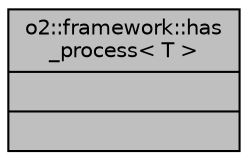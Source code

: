 digraph "o2::framework::has_process&lt; T &gt;"
{
 // INTERACTIVE_SVG=YES
  bgcolor="transparent";
  edge [fontname="Helvetica",fontsize="10",labelfontname="Helvetica",labelfontsize="10"];
  node [fontname="Helvetica",fontsize="10",shape=record];
  Node1 [label="{o2::framework::has\l_process\< T \>\n||}",height=0.2,width=0.4,color="black", fillcolor="grey75", style="filled", fontcolor="black"];
}

